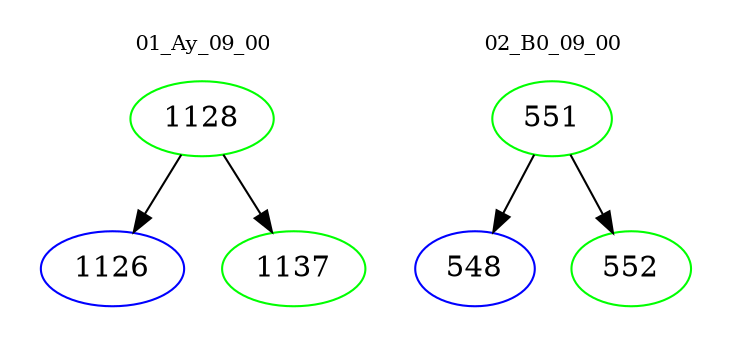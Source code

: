 digraph{
subgraph cluster_0 {
color = white
label = "01_Ay_09_00";
fontsize=10;
T0_1128 [label="1128", color="green"]
T0_1128 -> T0_1126 [color="black"]
T0_1126 [label="1126", color="blue"]
T0_1128 -> T0_1137 [color="black"]
T0_1137 [label="1137", color="green"]
}
subgraph cluster_1 {
color = white
label = "02_B0_09_00";
fontsize=10;
T1_551 [label="551", color="green"]
T1_551 -> T1_548 [color="black"]
T1_548 [label="548", color="blue"]
T1_551 -> T1_552 [color="black"]
T1_552 [label="552", color="green"]
}
}
